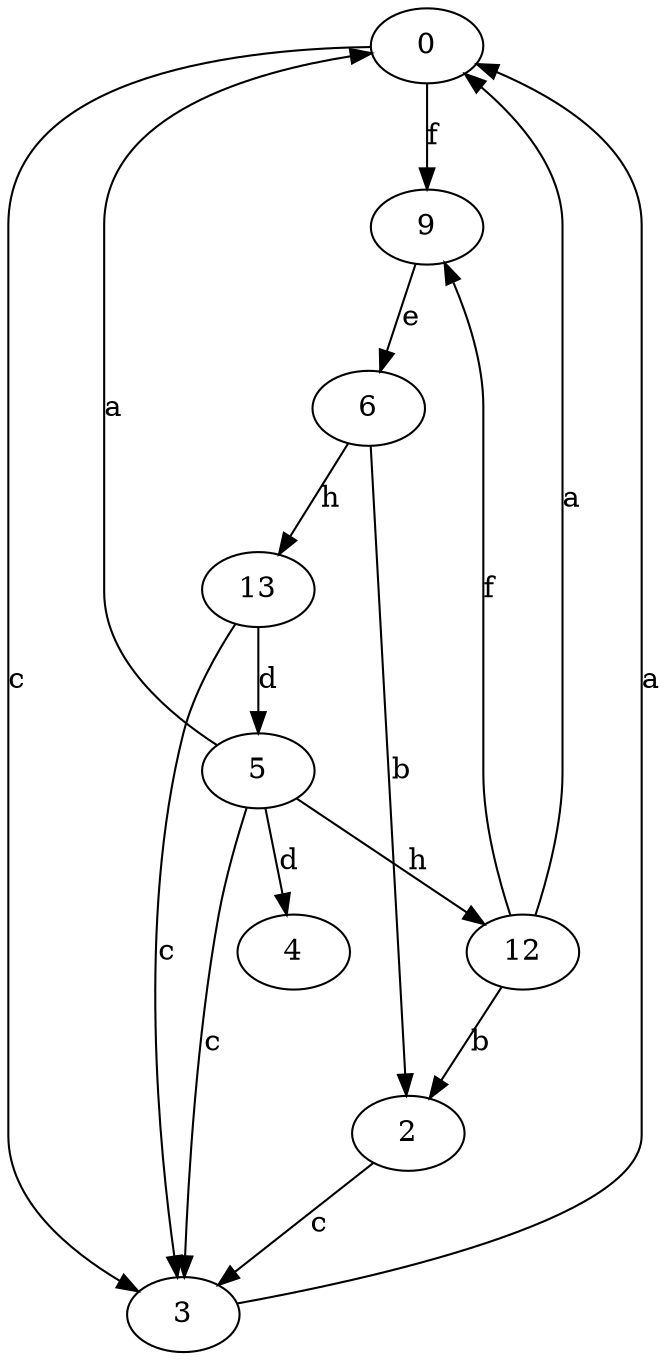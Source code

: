 strict digraph  {
0;
2;
3;
4;
5;
6;
9;
12;
13;
0 -> 3  [label=c];
0 -> 9  [label=f];
2 -> 3  [label=c];
3 -> 0  [label=a];
5 -> 0  [label=a];
5 -> 3  [label=c];
5 -> 4  [label=d];
5 -> 12  [label=h];
6 -> 2  [label=b];
6 -> 13  [label=h];
9 -> 6  [label=e];
12 -> 0  [label=a];
12 -> 2  [label=b];
12 -> 9  [label=f];
13 -> 3  [label=c];
13 -> 5  [label=d];
}
